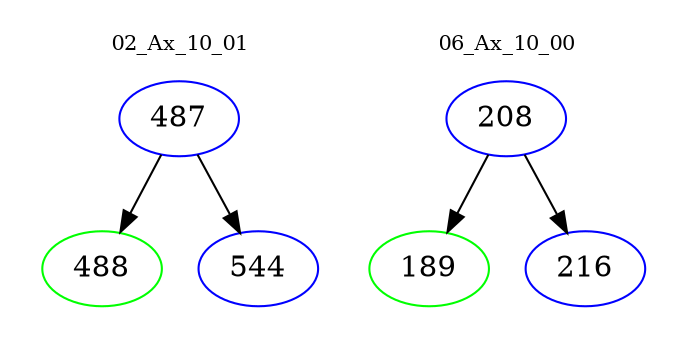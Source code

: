digraph{
subgraph cluster_0 {
color = white
label = "02_Ax_10_01";
fontsize=10;
T0_487 [label="487", color="blue"]
T0_487 -> T0_488 [color="black"]
T0_488 [label="488", color="green"]
T0_487 -> T0_544 [color="black"]
T0_544 [label="544", color="blue"]
}
subgraph cluster_1 {
color = white
label = "06_Ax_10_00";
fontsize=10;
T1_208 [label="208", color="blue"]
T1_208 -> T1_189 [color="black"]
T1_189 [label="189", color="green"]
T1_208 -> T1_216 [color="black"]
T1_216 [label="216", color="blue"]
}
}
